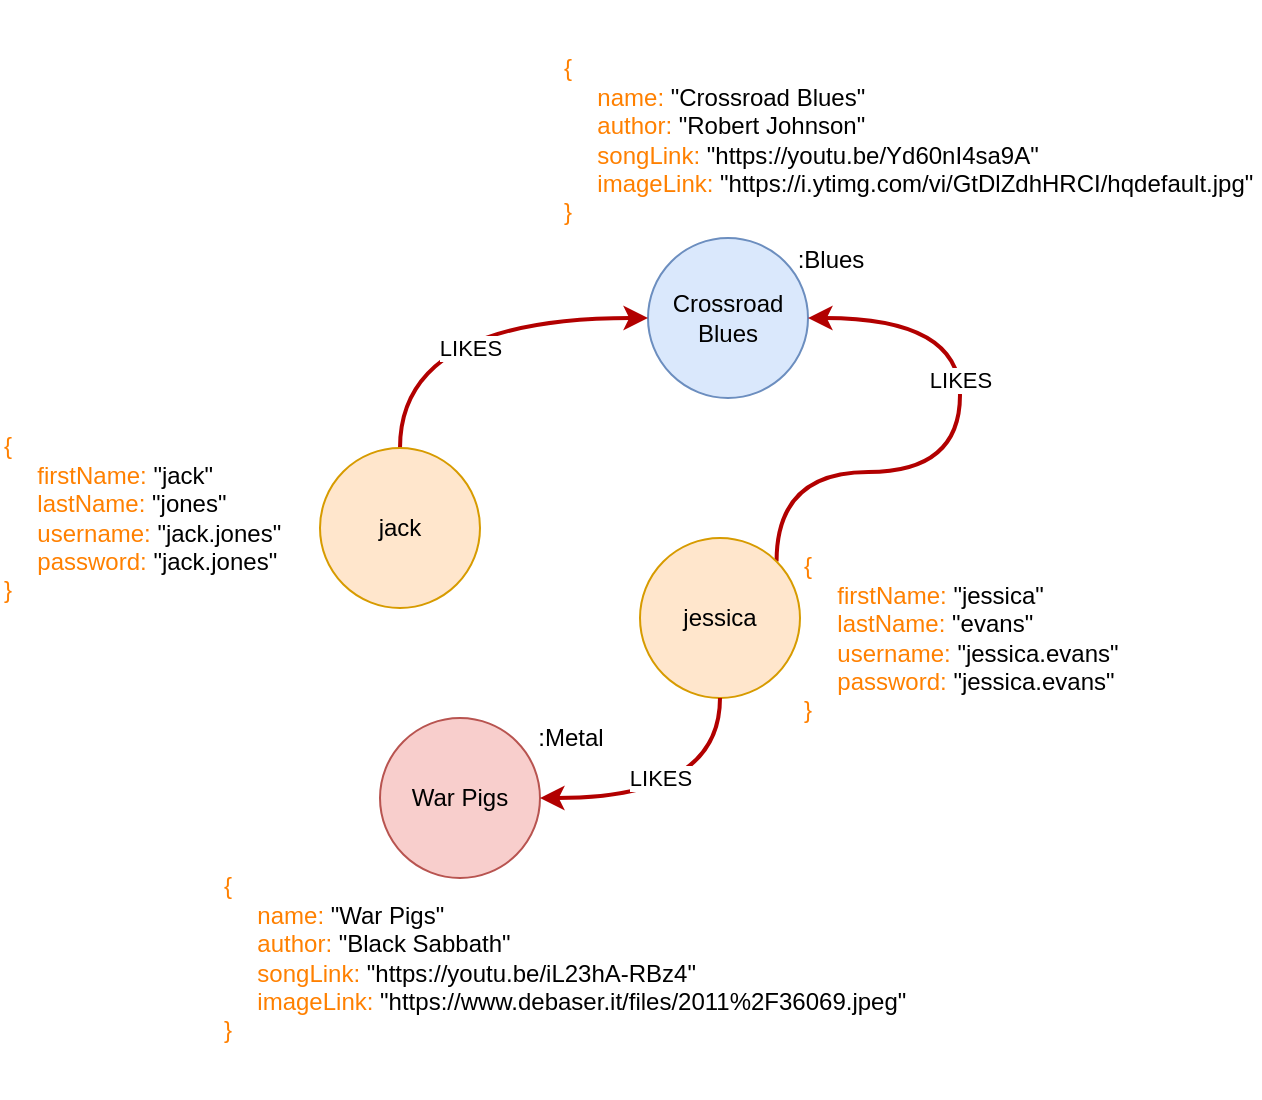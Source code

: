 <mxfile version="14.4.2" type="github"><diagram id="06VA9YCxeiDhu4hg-Szi" name="Page-1"><mxGraphModel dx="754" dy="425" grid="1" gridSize="10" guides="1" tooltips="1" connect="1" arrows="1" fold="1" page="1" pageScale="1" pageWidth="827" pageHeight="1169" math="0" shadow="0"><root><mxCell id="0"/><mxCell id="1" parent="0"/><mxCell id="fs5tLq1vURVmejaXBqzn-1" value="&lt;span class=&quot;pl-s&quot;&gt;&lt;span class=&quot;pl-pds&quot;&gt;&lt;/span&gt;Crossroad Blues&lt;/span&gt;" style="ellipse;whiteSpace=wrap;html=1;aspect=fixed;fillColor=#dae8fc;strokeColor=#6c8ebf;" parent="1" vertex="1"><mxGeometry x="394" y="140" width="80" height="80" as="geometry"/></mxCell><mxCell id="fs5tLq1vURVmejaXBqzn-2" value="" style="edgeStyle=orthogonalEdgeStyle;curved=1;orthogonalLoop=1;jettySize=auto;html=1;exitX=0.5;exitY=0;exitDx=0;exitDy=0;entryX=0;entryY=0.5;entryDx=0;entryDy=0;fillColor=#e51400;strokeWidth=2;fontColor=#FF0000;strokeColor=#B20000;" parent="1" source="fs5tLq1vURVmejaXBqzn-4" target="fs5tLq1vURVmejaXBqzn-1" edge="1"><mxGeometry x="-0.101" relative="1" as="geometry"><mxPoint as="offset"/></mxGeometry></mxCell><mxCell id="fs5tLq1vURVmejaXBqzn-14" value="LIKES" style="edgeLabel;html=1;align=center;verticalAlign=middle;resizable=0;points=[];" parent="fs5tLq1vURVmejaXBqzn-2" vertex="1" connectable="0"><mxGeometry x="0.056" y="-15" relative="1" as="geometry"><mxPoint as="offset"/></mxGeometry></mxCell><mxCell id="fs5tLq1vURVmejaXBqzn-4" value="jack" style="ellipse;whiteSpace=wrap;html=1;aspect=fixed;fillColor=#ffe6cc;strokeColor=#d79b00;" parent="1" vertex="1"><mxGeometry x="230" y="245" width="80" height="80" as="geometry"/></mxCell><mxCell id="fs5tLq1vURVmejaXBqzn-5" style="edgeStyle=orthogonalEdgeStyle;curved=1;orthogonalLoop=1;jettySize=auto;html=1;exitX=1;exitY=0;exitDx=0;exitDy=0;entryX=1;entryY=0.5;entryDx=0;entryDy=0;fillColor=#e51400;startSize=6;strokeWidth=2;strokeColor=#B20000;" parent="1" source="fs5tLq1vURVmejaXBqzn-7" target="fs5tLq1vURVmejaXBqzn-1" edge="1"><mxGeometry relative="1" as="geometry"><Array as="points"><mxPoint x="550" y="257"/><mxPoint x="550" y="180"/></Array></mxGeometry></mxCell><mxCell id="fs5tLq1vURVmejaXBqzn-6" value="LIKES" style="edgeLabel;html=1;align=center;verticalAlign=middle;resizable=0;points=[];" parent="fs5tLq1vURVmejaXBqzn-5" vertex="1" connectable="0"><mxGeometry x="-0.333" y="-2" relative="1" as="geometry"><mxPoint x="39.8" y="-48.03" as="offset"/></mxGeometry></mxCell><mxCell id="fs5tLq1vURVmejaXBqzn-7" value="jessica" style="ellipse;whiteSpace=wrap;html=1;aspect=fixed;fillColor=#ffe6cc;strokeColor=#d79b00;" parent="1" vertex="1"><mxGeometry x="390" y="290" width="80" height="80" as="geometry"/></mxCell><mxCell id="fs5tLq1vURVmejaXBqzn-10" value="&lt;font color=&quot;#ff8000&quot;&gt;{&lt;br&gt;&lt;/font&gt;&amp;nbsp; &amp;nbsp; &amp;nbsp;&lt;font color=&quot;#ff8000&quot;&gt;firstName:&lt;/font&gt; &quot;jack&quot;&lt;br&gt;&amp;nbsp; &amp;nbsp; &amp;nbsp;&lt;font color=&quot;#ff8000&quot;&gt;lastName:&lt;/font&gt; &quot;jones&quot;&lt;br&gt;&amp;nbsp; &amp;nbsp; &amp;nbsp;&lt;font color=&quot;#ff8000&quot;&gt;username:&lt;/font&gt; &quot;jack.jones&quot;&lt;br&gt;&amp;nbsp; &amp;nbsp; &amp;nbsp;&lt;font color=&quot;#ff8000&quot;&gt;password:&lt;/font&gt; &quot;jack.jones&quot;&lt;br&gt;&lt;font color=&quot;#ff8000&quot;&gt;}&lt;/font&gt;" style="text;html=1;strokeColor=none;fillColor=none;align=left;verticalAlign=middle;whiteSpace=wrap;rounded=0;" parent="1" vertex="1"><mxGeometry x="70" y="210" width="190" height="140" as="geometry"/></mxCell><mxCell id="fs5tLq1vURVmejaXBqzn-11" value="&lt;font color=&quot;#ff8000&quot;&gt;{&lt;br&gt;&lt;/font&gt;&amp;nbsp; &amp;nbsp; &amp;nbsp;&lt;font color=&quot;#ff8000&quot;&gt;firstName:&lt;/font&gt; &quot;jessica&quot;&lt;br&gt;&amp;nbsp; &amp;nbsp; &amp;nbsp;&lt;font color=&quot;#ff8000&quot;&gt;lastName:&lt;/font&gt; &quot;evans&quot;&lt;br&gt;&amp;nbsp; &amp;nbsp; &amp;nbsp;&lt;font color=&quot;#ff8000&quot;&gt;username:&lt;/font&gt; &quot;jessica.evans&quot;&lt;br&gt;&amp;nbsp; &amp;nbsp; &amp;nbsp;&lt;font color=&quot;#ff8000&quot;&gt;password:&lt;/font&gt; &quot;jessica.evans&quot;&lt;br&gt;&lt;font color=&quot;#ff8000&quot;&gt;}&lt;/font&gt;" style="text;html=1;strokeColor=none;fillColor=none;align=left;verticalAlign=middle;whiteSpace=wrap;rounded=0;" parent="1" vertex="1"><mxGeometry x="470" y="270" width="190" height="140" as="geometry"/></mxCell><mxCell id="fs5tLq1vURVmejaXBqzn-12" value="&lt;font color=&quot;#ff8000&quot;&gt;{&lt;br&gt;&lt;/font&gt;&amp;nbsp; &amp;nbsp;&amp;nbsp; &lt;font color=&quot;#ff8000&quot;&gt;name:&lt;/font&gt; &quot;&lt;span class=&quot;pl-s&quot;&gt;&lt;span class=&quot;pl-pds&quot;&gt;&lt;/span&gt;Crossroad Blues&lt;/span&gt;&quot;&lt;br&gt;&amp;nbsp; &amp;nbsp;&amp;nbsp; &lt;font color=&quot;#ff8000&quot;&gt;author:&lt;/font&gt; &quot;&lt;span class=&quot;pl-s&quot;&gt;&lt;span class=&quot;pl-pds&quot;&gt;&lt;/span&gt;Robert Johnson&lt;/span&gt;&quot;&lt;br&gt;&amp;nbsp; &amp;nbsp;&amp;nbsp; &lt;font color=&quot;#ff8000&quot;&gt;songLink:&lt;/font&gt; &quot;&lt;span class=&quot;pl-s&quot;&gt;&lt;span class=&quot;pl-pds&quot;&gt;&lt;/span&gt;https://youtu.be/Yd60nI4sa9A&lt;span class=&quot;pl-pds&quot;&gt;&lt;/span&gt;&lt;/span&gt;&quot;&lt;br&gt;&amp;nbsp; &amp;nbsp;&amp;nbsp; &lt;font color=&quot;#ff8000&quot;&gt;imageLink:&lt;/font&gt; &quot;&lt;span class=&quot;pl-s&quot;&gt;&lt;span class=&quot;pl-pds&quot;&gt;&lt;/span&gt;https://i.ytimg.com/vi/GtDlZdhHRCI/hqdefault.jpg&lt;/span&gt;&quot;&lt;br&gt;&lt;font color=&quot;#ff8000&quot;&gt;}&lt;/font&gt;" style="text;html=1;strokeColor=none;fillColor=none;align=left;verticalAlign=middle;whiteSpace=wrap;rounded=0;" parent="1" vertex="1"><mxGeometry x="350" y="21" width="350" height="140" as="geometry"/></mxCell><mxCell id="fs5tLq1vURVmejaXBqzn-15" value="&lt;span class=&quot;pl-s&quot;&gt;&lt;span class=&quot;pl-pds&quot;&gt;&lt;/span&gt;War Pigs&lt;/span&gt;" style="ellipse;whiteSpace=wrap;html=1;aspect=fixed;fillColor=#f8cecc;strokeColor=#b85450;" parent="1" vertex="1"><mxGeometry x="260" y="380" width="80" height="80" as="geometry"/></mxCell><mxCell id="fs5tLq1vURVmejaXBqzn-17" style="edgeStyle=orthogonalEdgeStyle;curved=1;orthogonalLoop=1;jettySize=auto;html=1;exitX=0.5;exitY=1;exitDx=0;exitDy=0;entryX=1;entryY=0.5;entryDx=0;entryDy=0;fillColor=#e51400;startSize=6;strokeWidth=2;strokeColor=#B20000;" parent="1" source="fs5tLq1vURVmejaXBqzn-7" target="fs5tLq1vURVmejaXBqzn-15" edge="1"><mxGeometry relative="1" as="geometry"><Array as="points"><mxPoint x="430" y="420"/></Array><mxPoint x="322.004" y="531.716" as="sourcePoint"/><mxPoint x="337.72" y="410" as="targetPoint"/></mxGeometry></mxCell><mxCell id="fs5tLq1vURVmejaXBqzn-20" value="LIKES" style="edgeLabel;html=1;align=center;verticalAlign=middle;resizable=0;points=[];" parent="fs5tLq1vURVmejaXBqzn-17" vertex="1" connectable="0"><mxGeometry x="-0.124" y="9" relative="1" as="geometry"><mxPoint x="-18.33" y="-19" as="offset"/></mxGeometry></mxCell><mxCell id="fs5tLq1vURVmejaXBqzn-21" value="&lt;font color=&quot;#ff8000&quot;&gt;{&lt;br&gt;&lt;/font&gt;&amp;nbsp; &amp;nbsp;&amp;nbsp; &lt;font color=&quot;#ff8000&quot;&gt;name:&lt;/font&gt; &quot;&lt;span class=&quot;pl-s&quot;&gt;&lt;span class=&quot;pl-pds&quot;&gt;&lt;/span&gt;War Pigs&lt;/span&gt;&quot;&lt;br&gt;&amp;nbsp; &amp;nbsp;&amp;nbsp; &lt;font color=&quot;#ff8000&quot;&gt;author:&lt;/font&gt; &quot;&lt;span class=&quot;pl-s&quot;&gt;Black Sabbath&lt;/span&gt;&quot;&lt;br&gt;&amp;nbsp; &amp;nbsp;&amp;nbsp; &lt;font color=&quot;#ff8000&quot;&gt;songLink:&lt;/font&gt; &quot;&lt;span class=&quot;pl-s&quot;&gt;&lt;span class=&quot;pl-pds&quot;&gt;&lt;/span&gt;https://youtu.be/iL23hA-RBz4&lt;/span&gt;&lt;span class=&quot;pl-s&quot;&gt;&lt;span class=&quot;pl-pds&quot;&gt;&lt;/span&gt;&lt;span class=&quot;pl-pds&quot;&gt;&lt;/span&gt;&lt;/span&gt;&quot;&lt;br&gt;&amp;nbsp; &amp;nbsp;&amp;nbsp; &lt;font color=&quot;#ff8000&quot;&gt;imageLink:&lt;/font&gt; &quot;&lt;span class=&quot;pl-s&quot;&gt;&lt;span class=&quot;pl-pds&quot;&gt;&lt;/span&gt;https://www.debaser.it/files/2011%2F36069.jpeg&lt;span class=&quot;pl-pds&quot;&gt;&lt;/span&gt;&lt;/span&gt;&quot;&lt;br&gt;&lt;font color=&quot;#ff8000&quot;&gt;}&lt;/font&gt;" style="text;html=1;strokeColor=none;fillColor=none;align=left;verticalAlign=middle;whiteSpace=wrap;rounded=0;" parent="1" vertex="1"><mxGeometry x="180" y="430" width="460" height="140" as="geometry"/></mxCell><mxCell id="fs5tLq1vURVmejaXBqzn-22" value=":Blues" style="text;html=1;align=center;verticalAlign=middle;resizable=0;points=[];autosize=1;" parent="1" vertex="1"><mxGeometry x="460" y="141" width="50" height="20" as="geometry"/></mxCell><mxCell id="fs5tLq1vURVmejaXBqzn-23" value=":Metal" style="text;html=1;align=center;verticalAlign=middle;resizable=0;points=[];autosize=1;" parent="1" vertex="1"><mxGeometry x="330" y="380" width="50" height="20" as="geometry"/></mxCell></root></mxGraphModel></diagram></mxfile>